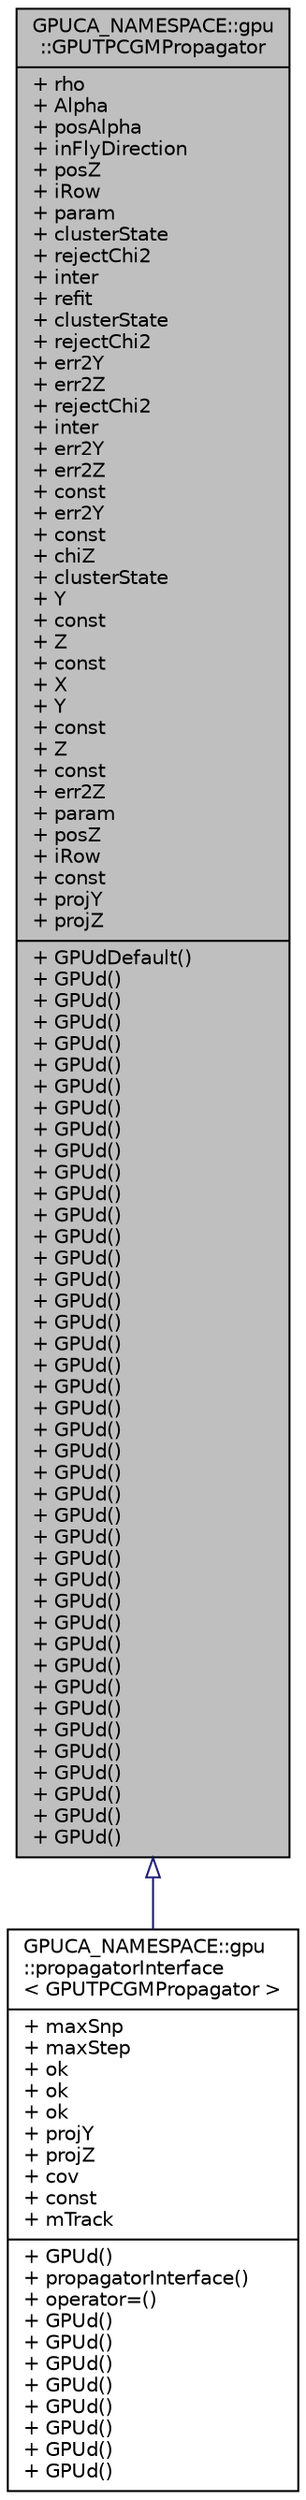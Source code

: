 digraph "GPUCA_NAMESPACE::gpu::GPUTPCGMPropagator"
{
 // INTERACTIVE_SVG=YES
  bgcolor="transparent";
  edge [fontname="Helvetica",fontsize="10",labelfontname="Helvetica",labelfontsize="10"];
  node [fontname="Helvetica",fontsize="10",shape=record];
  Node0 [label="{GPUCA_NAMESPACE::gpu\l::GPUTPCGMPropagator\n|+ rho\l+ Alpha\l+ posAlpha\l+ inFlyDirection\l+ posZ\l+ iRow\l+ param\l+ clusterState\l+ rejectChi2\l+ inter\l+ refit\l+ clusterState\l+ rejectChi2\l+ err2Y\l+ err2Z\l+ rejectChi2\l+ inter\l+ err2Y\l+ err2Z\l+ const\l+ err2Y\l+ const\l+ chiZ\l+ clusterState\l+ Y\l+ const\l+ Z\l+ const\l+ X\l+ Y\l+ const\l+ Z\l+ const\l+ err2Z\l+ param\l+ posZ\l+ iRow\l+ const\l+ projY\l+ projZ\l|+ GPUdDefault()\l+ GPUd()\l+ GPUd()\l+ GPUd()\l+ GPUd()\l+ GPUd()\l+ GPUd()\l+ GPUd()\l+ GPUd()\l+ GPUd()\l+ GPUd()\l+ GPUd()\l+ GPUd()\l+ GPUd()\l+ GPUd()\l+ GPUd()\l+ GPUd()\l+ GPUd()\l+ GPUd()\l+ GPUd()\l+ GPUd()\l+ GPUd()\l+ GPUd()\l+ GPUd()\l+ GPUd()\l+ GPUd()\l+ GPUd()\l+ GPUd()\l+ GPUd()\l+ GPUd()\l+ GPUd()\l+ GPUd()\l+ GPUd()\l+ GPUd()\l+ GPUd()\l+ GPUd()\l+ GPUd()\l+ GPUd()\l+ GPUd()\l+ GPUd()\l+ GPUd()\l+ GPUd()\l}",height=0.2,width=0.4,color="black", fillcolor="grey75", style="filled", fontcolor="black"];
  Node0 -> Node1 [dir="back",color="midnightblue",fontsize="10",style="solid",arrowtail="onormal",fontname="Helvetica"];
  Node1 [label="{GPUCA_NAMESPACE::gpu\l::propagatorInterface\l\< GPUTPCGMPropagator \>\n|+ maxSnp\l+ maxStep\l+ ok\l+ ok\l+ ok\l+ projY\l+ projZ\l+ cov\l+ const\l+ mTrack\l|+ GPUd()\l+ propagatorInterface()\l+ operator=()\l+ GPUd()\l+ GPUd()\l+ GPUd()\l+ GPUd()\l+ GPUd()\l+ GPUd()\l+ GPUd()\l+ GPUd()\l}",height=0.2,width=0.4,color="black",URL="$d1/d91/classGPUCA__NAMESPACE_1_1gpu_1_1propagatorInterface_3_01GPUTPCGMPropagator_01_4.html"];
}
